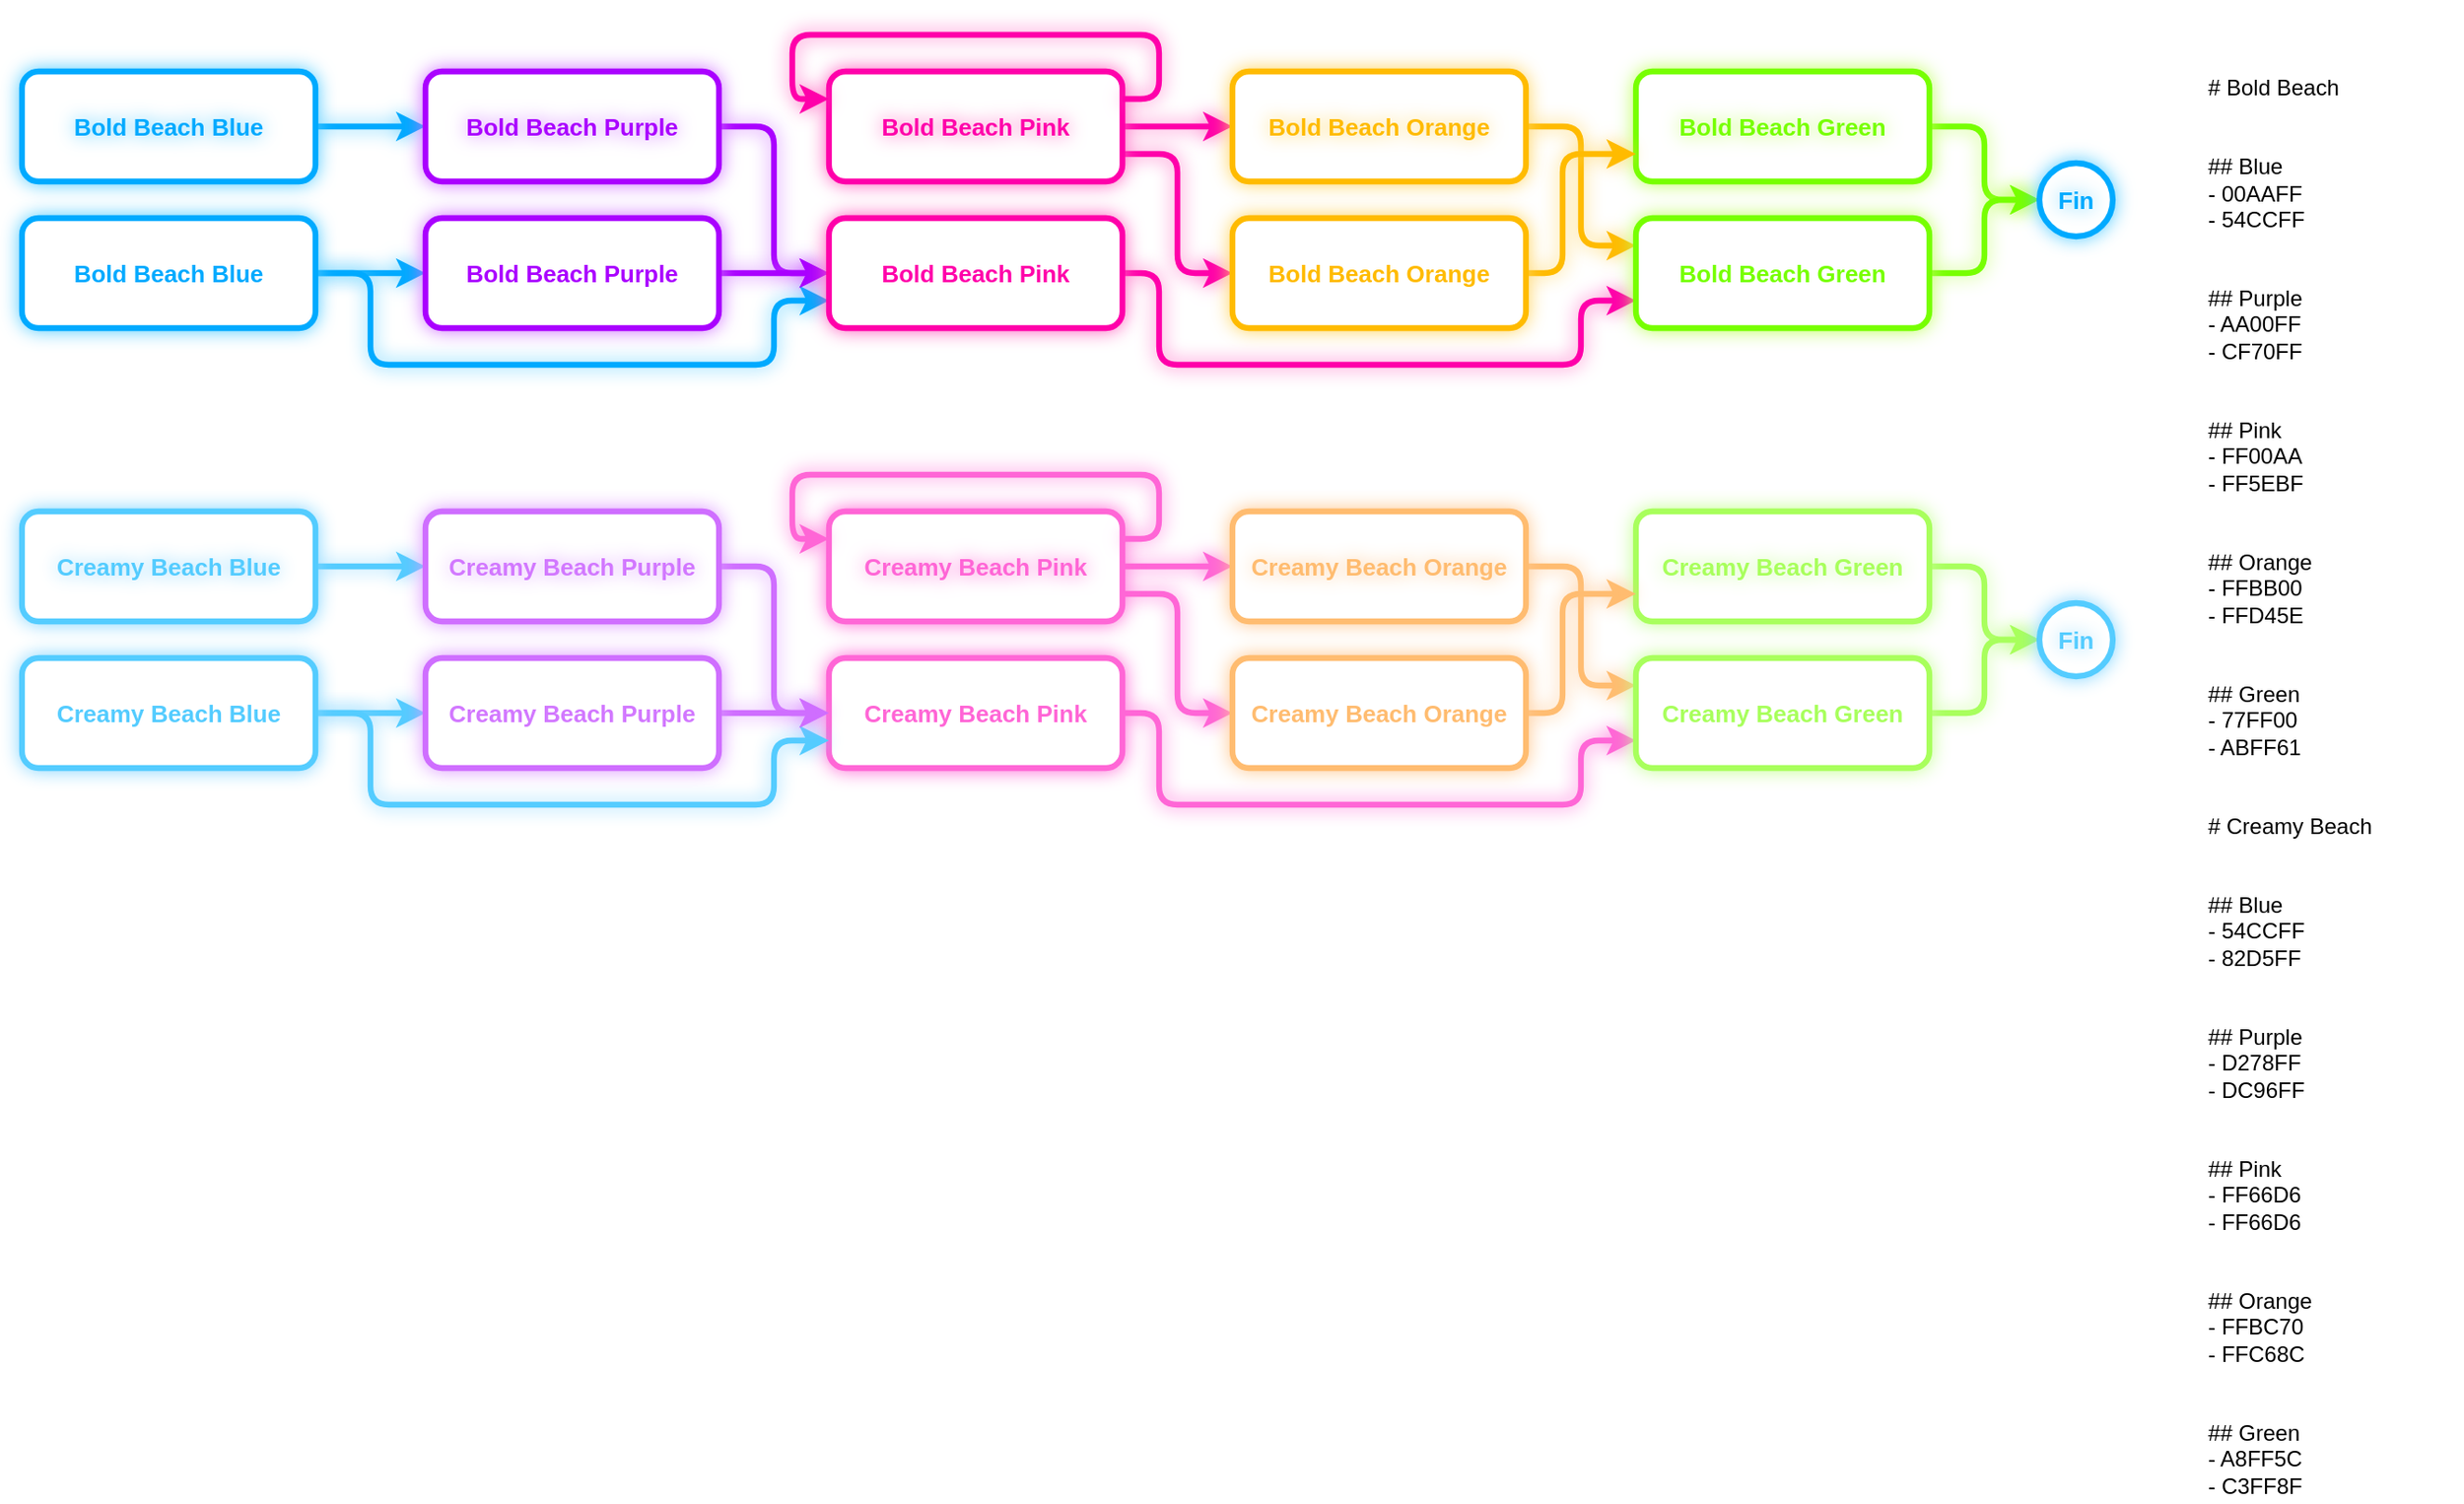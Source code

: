 <mxfile version="24.7.5">
  <diagram name="Page-1" id="Y7np-kBNd3hdSedffoEY">
    <mxGraphModel dx="1386" dy="843" grid="1" gridSize="10" guides="1" tooltips="1" connect="1" arrows="1" fold="1" page="1" pageScale="1" pageWidth="1700" pageHeight="1100" math="0" shadow="0">
      <root>
        <mxCell id="0" />
        <mxCell id="1" parent="0" />
        <mxCell id="nPmEDoJxbIrk_6-N6VVW-60" style="edgeStyle=orthogonalEdgeStyle;rounded=1;orthogonalLoop=1;jettySize=auto;html=1;exitX=1;exitY=0.5;exitDx=0;exitDy=0;entryX=0;entryY=0.5;entryDx=0;entryDy=0;shadow=1;glass=0;comic=0;strokeColor=#FF66D6;strokeWidth=3.15;align=center;verticalAlign=middle;shadowOffsetX=0;shadowOffsetY=0;shadowBlur=5;shadowColor=#FF66D6;shadowOpacity=100;fontFamily=Helvetica;fontSize=13;fontColor=#FF66D6;fontStyle=1;labelBackgroundColor=none;fillColor=#FFFFFF;" parent="1" source="nPmEDoJxbIrk_6-N6VVW-3" target="nPmEDoJxbIrk_6-N6VVW-13" edge="1">
          <mxGeometry relative="1" as="geometry" />
        </mxCell>
        <mxCell id="nPmEDoJxbIrk_6-N6VVW-61" style="edgeStyle=orthogonalEdgeStyle;rounded=1;orthogonalLoop=1;jettySize=auto;html=1;exitX=1;exitY=0.75;exitDx=0;exitDy=0;entryX=0;entryY=0.5;entryDx=0;entryDy=0;shadow=1;glass=0;comic=0;strokeColor=#FF66D6;strokeWidth=3.15;align=center;verticalAlign=middle;shadowOffsetX=0;shadowOffsetY=0;shadowBlur=5;shadowColor=#FF66D6;shadowOpacity=100;fontFamily=Helvetica;fontSize=13;fontColor=#FF66D6;fontStyle=1;labelBackgroundColor=none;fillColor=#FFFFFF;" parent="1" source="nPmEDoJxbIrk_6-N6VVW-3" target="nPmEDoJxbIrk_6-N6VVW-28" edge="1">
          <mxGeometry relative="1" as="geometry" />
        </mxCell>
        <mxCell id="nPmEDoJxbIrk_6-N6VVW-3" value="&lt;span style=&quot;font-family: Helvetica; font-size: 13px; font-style: normal; font-variant-ligatures: normal; font-variant-caps: normal; letter-spacing: normal; orphans: 2; text-align: center; text-indent: 0px; text-transform: none; widows: 2; word-spacing: 0px; -webkit-text-stroke-width: 0px; white-space: normal; text-decoration-thickness: initial; text-decoration-style: initial; text-decoration-color: initial; float: none; display: inline !important;&quot;&gt;Creamy Beach&lt;span style=&quot;font-size: 13px;&quot;&gt;&amp;nbsp;Pink&lt;/span&gt;&lt;/span&gt;" style="rounded=1;whiteSpace=wrap;html=1;shadow=1;comic=0;strokeColor=#FF66D6;strokeWidth=3.15;align=center;verticalAlign=middle;shadowOffsetX=0;shadowOffsetY=0;shadowBlur=5;shadowColor=#FF66D6;shadowOpacity=100;fontFamily=Helvetica;fontSize=13;fontColor=#FF66D6;labelBackgroundColor=none;fillColor=#FFFFFF;glass=0;fontStyle=1;textShadow=1;" parent="1" vertex="1">
          <mxGeometry x="480" y="280" width="160" height="60" as="geometry" />
        </mxCell>
        <mxCell id="nPmEDoJxbIrk_6-N6VVW-36" style="edgeStyle=orthogonalEdgeStyle;rounded=1;orthogonalLoop=1;jettySize=auto;html=1;exitX=1;exitY=0.5;exitDx=0;exitDy=0;entryX=0;entryY=0.5;entryDx=0;entryDy=0;strokeWidth=3.15;shadow=1;glass=0;comic=0;strokeColor=#00aaff;align=center;verticalAlign=middle;shadowOffsetX=0;shadowOffsetY=0;shadowBlur=5;shadowColor=#54CCFF;shadowOpacity=100;fontFamily=Helvetica;fontSize=13;fontColor=#00AAFF;fontStyle=1;labelBackgroundColor=none;fillColor=#FFFFFF;" parent="1" source="nPmEDoJxbIrk_6-N6VVW-5" target="nPmEDoJxbIrk_6-N6VVW-6" edge="1">
          <mxGeometry relative="1" as="geometry" />
        </mxCell>
        <mxCell id="nPmEDoJxbIrk_6-N6VVW-5" value="Bold Beach Blue" style="rounded=1;whiteSpace=wrap;html=1;shadow=1;comic=0;strokeColor=#00aaff;strokeWidth=3.15;align=center;verticalAlign=middle;shadowOffsetX=0;shadowOffsetY=0;shadowBlur=5;shadowColor=#54CCFF;shadowOpacity=100;fontFamily=Helvetica;fontSize=13;fontColor=#00AAFF;labelBackgroundColor=none;fillColor=#FFFFFF;glass=0;textShadow=1;fontStyle=1" parent="1" vertex="1">
          <mxGeometry x="40" y="40" width="160" height="60" as="geometry" />
        </mxCell>
        <mxCell id="nPmEDoJxbIrk_6-N6VVW-37" style="edgeStyle=orthogonalEdgeStyle;rounded=1;orthogonalLoop=1;jettySize=auto;html=1;exitX=1;exitY=0.5;exitDx=0;exitDy=0;entryX=0;entryY=0.5;entryDx=0;entryDy=0;shadow=1;glass=0;comic=0;strokeColor=#aa00ff;strokeWidth=3.15;align=center;verticalAlign=middle;shadowOffsetX=0;shadowOffsetY=0;shadowBlur=5;shadowColor=#CF70FF;shadowOpacity=100;fontFamily=Helvetica;fontSize=13;fontColor=#AA00FF;fontStyle=1;labelBackgroundColor=none;fillColor=#FFFFFF;" parent="1" source="nPmEDoJxbIrk_6-N6VVW-6" target="nPmEDoJxbIrk_6-N6VVW-32" edge="1">
          <mxGeometry relative="1" as="geometry" />
        </mxCell>
        <mxCell id="nPmEDoJxbIrk_6-N6VVW-6" value="&lt;span style=&quot;font-family: Helvetica; font-size: 13px; font-style: normal; font-variant-ligatures: normal; font-variant-caps: normal; letter-spacing: normal; orphans: 2; text-align: center; text-indent: 0px; text-transform: none; widows: 2; word-spacing: 0px; -webkit-text-stroke-width: 0px; white-space: normal; text-decoration-thickness: initial; text-decoration-style: initial; text-decoration-color: initial; float: none; display: inline !important;&quot;&gt;Bold Beach&lt;span style=&quot;font-size: 13px;&quot;&gt;&amp;nbsp;Purple&lt;/span&gt;&lt;/span&gt;" style="rounded=1;whiteSpace=wrap;html=1;shadow=1;comic=0;strokeColor=#aa00ff;strokeWidth=3.15;align=center;verticalAlign=middle;shadowOffsetX=0;shadowOffsetY=0;shadowBlur=5;shadowColor=#CF70FF;shadowOpacity=100;fontFamily=Helvetica;fontSize=13;fontColor=#AA00FF;labelBackgroundColor=none;fillColor=#FFFFFF;glass=0;textShadow=1;fontStyle=1" parent="1" vertex="1">
          <mxGeometry x="260" y="40" width="160" height="60" as="geometry" />
        </mxCell>
        <mxCell id="nPmEDoJxbIrk_6-N6VVW-41" style="edgeStyle=orthogonalEdgeStyle;rounded=1;orthogonalLoop=1;jettySize=auto;html=1;exitX=1;exitY=0.75;exitDx=0;exitDy=0;entryX=0;entryY=0.5;entryDx=0;entryDy=0;shadow=1;glass=0;comic=0;strokeColor=#ff00aa;strokeWidth=3.15;align=center;verticalAlign=middle;shadowOffsetX=0;shadowOffsetY=0;shadowBlur=5;shadowColor=#FF5EBF;shadowOpacity=100;fontFamily=Helvetica;fontSize=13;fontColor=#FF00AA;fontStyle=1;labelBorderColor=none;labelBackgroundColor=none;fillColor=#FFFFFF;" parent="1" source="nPmEDoJxbIrk_6-N6VVW-8" target="nPmEDoJxbIrk_6-N6VVW-34" edge="1">
          <mxGeometry relative="1" as="geometry" />
        </mxCell>
        <mxCell id="nPmEDoJxbIrk_6-N6VVW-44" style="edgeStyle=orthogonalEdgeStyle;rounded=1;orthogonalLoop=1;jettySize=auto;html=1;exitX=1;exitY=0.5;exitDx=0;exitDy=0;entryX=0;entryY=0.5;entryDx=0;entryDy=0;shadow=1;glass=0;comic=0;strokeColor=#ff00aa;strokeWidth=3.15;align=center;verticalAlign=middle;shadowOffsetX=0;shadowOffsetY=0;shadowBlur=5;shadowColor=#FF5EBF;shadowOpacity=100;fontFamily=Helvetica;fontSize=13;fontColor=#FF00AA;fontStyle=1;labelBorderColor=none;labelBackgroundColor=none;fillColor=#FFFFFF;" parent="1" source="nPmEDoJxbIrk_6-N6VVW-8" target="nPmEDoJxbIrk_6-N6VVW-10" edge="1">
          <mxGeometry relative="1" as="geometry" />
        </mxCell>
        <mxCell id="nPmEDoJxbIrk_6-N6VVW-8" value="&lt;span style=&quot;font-family: Helvetica; font-size: 13px; font-style: normal; font-variant-ligatures: normal; font-variant-caps: normal; letter-spacing: normal; orphans: 2; text-align: center; text-indent: 0px; text-transform: none; widows: 2; word-spacing: 0px; -webkit-text-stroke-width: 0px; white-space: normal; text-decoration-thickness: initial; text-decoration-style: initial; text-decoration-color: initial; float: none; display: inline !important;&quot;&gt;Bold Beach&lt;span style=&quot;font-size: 13px;&quot;&gt;&amp;nbsp;Pink&lt;/span&gt;&lt;/span&gt;" style="rounded=1;whiteSpace=wrap;html=1;shadow=1;comic=0;strokeColor=#ff00aa;strokeWidth=3.15;align=center;verticalAlign=middle;shadowOffsetX=0;shadowOffsetY=0;shadowBlur=5;shadowColor=#FF5EBF;shadowOpacity=100;fontFamily=Helvetica;fontSize=13;fontColor=#FF00AA;labelBackgroundColor=none;fillColor=#FFFFFF;glass=0;textShadow=1;labelBorderColor=none;fontStyle=1" parent="1" vertex="1">
          <mxGeometry x="480" y="40" width="160" height="60" as="geometry" />
        </mxCell>
        <mxCell id="nPmEDoJxbIrk_6-N6VVW-50" style="edgeStyle=orthogonalEdgeStyle;rounded=1;orthogonalLoop=1;jettySize=auto;html=1;exitX=1;exitY=0.5;exitDx=0;exitDy=0;entryX=0;entryY=0.5;entryDx=0;entryDy=0;shadow=1;glass=0;comic=0;strokeColor=#77FF00;strokeWidth=3.15;align=center;verticalAlign=middle;shadowOffsetX=0;shadowOffsetY=0;shadowBlur=5;shadowColor=#BFFF5E;shadowOpacity=100;fontFamily=Helvetica;fontSize=13;fontColor=#77FF00;fontStyle=1;labelBackgroundColor=none;fillColor=#FFFFFF;" parent="1" source="nPmEDoJxbIrk_6-N6VVW-9" target="nPmEDoJxbIrk_6-N6VVW-49" edge="1">
          <mxGeometry relative="1" as="geometry" />
        </mxCell>
        <mxCell id="nPmEDoJxbIrk_6-N6VVW-9" value="&lt;span style=&quot;font-family: Helvetica; font-size: 13px; font-style: normal; font-variant-ligatures: normal; font-variant-caps: normal; letter-spacing: normal; orphans: 2; text-align: center; text-indent: 0px; text-transform: none; widows: 2; word-spacing: 0px; -webkit-text-stroke-width: 0px; white-space: normal; text-decoration-thickness: initial; text-decoration-style: initial; text-decoration-color: initial; float: none; display: inline !important;&quot;&gt;Bold Beach&lt;span style=&quot;font-size: 13px;&quot;&gt;&amp;nbsp;Green&lt;/span&gt;&lt;/span&gt;" style="rounded=1;whiteSpace=wrap;html=1;shadow=1;comic=0;strokeColor=#77FF00;strokeWidth=3.15;align=center;verticalAlign=middle;shadowOffsetX=0;shadowOffsetY=0;shadowBlur=5;shadowColor=#BFFF5E;shadowOpacity=100;fontFamily=Helvetica;fontSize=13;fontColor=#77FF00;labelBackgroundColor=none;fillColor=#FFFFFF;glass=0;textShadow=1;fontStyle=1" parent="1" vertex="1">
          <mxGeometry x="920" y="40" width="160" height="60" as="geometry" />
        </mxCell>
        <mxCell id="nPmEDoJxbIrk_6-N6VVW-46" style="edgeStyle=orthogonalEdgeStyle;rounded=1;orthogonalLoop=1;jettySize=auto;html=1;exitX=1;exitY=0.5;exitDx=0;exitDy=0;entryX=0;entryY=0.25;entryDx=0;entryDy=0;shadow=1;glass=0;comic=0;strokeColor=#FFBB00;strokeWidth=3.15;align=center;verticalAlign=middle;shadowOffsetX=0;shadowOffsetY=0;shadowBlur=5;shadowColor=#FFD45E;shadowOpacity=100;fontFamily=Helvetica;fontSize=13;fontColor=#FFBB00;fontStyle=1;labelBackgroundColor=none;fillColor=#FFFFFF;" parent="1" source="nPmEDoJxbIrk_6-N6VVW-10" target="nPmEDoJxbIrk_6-N6VVW-33" edge="1">
          <mxGeometry relative="1" as="geometry">
            <Array as="points">
              <mxPoint x="890" y="70" />
              <mxPoint x="890" y="135" />
            </Array>
          </mxGeometry>
        </mxCell>
        <mxCell id="nPmEDoJxbIrk_6-N6VVW-10" value="&lt;span style=&quot;font-family: Helvetica; font-size: 13px; font-style: normal; font-variant-ligatures: normal; font-variant-caps: normal; letter-spacing: normal; orphans: 2; text-align: center; text-indent: 0px; text-transform: none; widows: 2; word-spacing: 0px; -webkit-text-stroke-width: 0px; white-space: normal; text-decoration-thickness: initial; text-decoration-style: initial; text-decoration-color: initial; float: none; display: inline !important;&quot;&gt;Bold Beach&lt;span style=&quot;font-size: 13px;&quot;&gt;&amp;nbsp;Orange&lt;/span&gt;&lt;/span&gt;" style="rounded=1;whiteSpace=wrap;html=1;shadow=1;comic=0;strokeColor=#FFBB00;strokeWidth=3.15;align=center;verticalAlign=middle;shadowOffsetX=0;shadowOffsetY=0;shadowBlur=5;shadowColor=#FFD45E;shadowOpacity=100;fontFamily=Helvetica;fontSize=13;fontColor=#FFBB00;labelBackgroundColor=none;fillColor=#FFFFFF;glass=0;textShadow=1;fontStyle=1" parent="1" vertex="1">
          <mxGeometry x="700" y="40" width="160" height="60" as="geometry" />
        </mxCell>
        <mxCell id="nPmEDoJxbIrk_6-N6VVW-54" style="edgeStyle=orthogonalEdgeStyle;rounded=1;orthogonalLoop=1;jettySize=auto;html=1;exitX=1;exitY=0.5;exitDx=0;exitDy=0;entryX=0;entryY=0.5;entryDx=0;entryDy=0;shadow=1;glass=0;comic=0;strokeColor=#54CCFF;strokeWidth=3.15;align=center;verticalAlign=middle;shadowOffsetX=0;shadowOffsetY=0;shadowBlur=5;shadowColor=#82D5FF;shadowOpacity=100;fontFamily=Helvetica;fontSize=13;fontColor=#54CCFF;fontStyle=1;labelBackgroundColor=none;fillColor=#FFFFFF;" parent="1" source="nPmEDoJxbIrk_6-N6VVW-11" target="nPmEDoJxbIrk_6-N6VVW-12" edge="1">
          <mxGeometry relative="1" as="geometry" />
        </mxCell>
        <mxCell id="nPmEDoJxbIrk_6-N6VVW-11" value="Creamy Beach Blue" style="rounded=1;whiteSpace=wrap;html=1;shadow=1;comic=0;strokeColor=#54CCFF;strokeWidth=3.15;align=center;verticalAlign=middle;shadowOffsetX=0;shadowOffsetY=0;shadowBlur=5;shadowColor=#82D5FF;shadowOpacity=100;fontFamily=Helvetica;fontSize=13;fontColor=#54CCFF;labelBackgroundColor=none;fillColor=#FFFFFF;glass=0;fontStyle=1;textShadow=1;" parent="1" vertex="1">
          <mxGeometry x="40" y="280" width="160" height="60" as="geometry" />
        </mxCell>
        <mxCell id="nPmEDoJxbIrk_6-N6VVW-57" style="edgeStyle=orthogonalEdgeStyle;rounded=1;orthogonalLoop=1;jettySize=auto;html=1;exitX=1;exitY=0.5;exitDx=0;exitDy=0;entryX=0;entryY=0.5;entryDx=0;entryDy=0;shadow=1;glass=0;comic=0;strokeColor=#CF6EFF;strokeWidth=3.15;align=center;verticalAlign=middle;shadowOffsetX=0;shadowOffsetY=0;shadowBlur=5;shadowColor=#DC96FF;shadowOpacity=100;fontFamily=Helvetica;fontSize=13;fontColor=#D278FF;fontStyle=1;labelBackgroundColor=none;fillColor=#FFFFFF;" parent="1" source="nPmEDoJxbIrk_6-N6VVW-12" target="nPmEDoJxbIrk_6-N6VVW-25" edge="1">
          <mxGeometry relative="1" as="geometry" />
        </mxCell>
        <mxCell id="nPmEDoJxbIrk_6-N6VVW-12" value="&lt;span style=&quot;font-family: Helvetica; font-size: 13px; font-style: normal; font-variant-ligatures: normal; font-variant-caps: normal; letter-spacing: normal; orphans: 2; text-align: center; text-indent: 0px; text-transform: none; widows: 2; word-spacing: 0px; -webkit-text-stroke-width: 0px; white-space: normal; text-decoration-thickness: initial; text-decoration-style: initial; text-decoration-color: initial; float: none; display: inline !important;&quot;&gt;Creamy Beach&lt;span style=&quot;font-size: 13px;&quot;&gt;&amp;nbsp;Purple&lt;/span&gt;&lt;/span&gt;" style="rounded=1;whiteSpace=wrap;html=1;shadow=1;comic=0;strokeColor=#CF6EFF;strokeWidth=3.15;align=center;verticalAlign=middle;shadowOffsetX=0;shadowOffsetY=0;shadowBlur=5;shadowColor=#DC96FF;shadowOpacity=100;fontFamily=Helvetica;fontSize=13;fontColor=#D278FF;labelBackgroundColor=none;fillColor=#FFFFFF;glass=0;fontStyle=1;textShadow=1;" parent="1" vertex="1">
          <mxGeometry x="260" y="280" width="160" height="60" as="geometry" />
        </mxCell>
        <mxCell id="nPmEDoJxbIrk_6-N6VVW-63" style="edgeStyle=orthogonalEdgeStyle;rounded=1;orthogonalLoop=1;jettySize=auto;html=1;exitX=1;exitY=0.5;exitDx=0;exitDy=0;entryX=0;entryY=0.25;entryDx=0;entryDy=0;shadow=1;glass=0;comic=0;strokeColor=#FFBC70;strokeWidth=3.15;align=center;verticalAlign=middle;shadowOffsetX=0;shadowOffsetY=0;shadowBlur=5;shadowColor=#FFC68C;shadowOpacity=100;fontFamily=Helvetica;fontSize=13;fontColor=#FFBC70;fontStyle=1;labelBackgroundColor=none;fillColor=#FFFFFF;" parent="1" source="nPmEDoJxbIrk_6-N6VVW-13" target="nPmEDoJxbIrk_6-N6VVW-29" edge="1">
          <mxGeometry relative="1" as="geometry" />
        </mxCell>
        <mxCell id="nPmEDoJxbIrk_6-N6VVW-13" value="&lt;span style=&quot;font-family: Helvetica; font-size: 13px; font-style: normal; font-variant-ligatures: normal; font-variant-caps: normal; letter-spacing: normal; orphans: 2; text-align: center; text-indent: 0px; text-transform: none; widows: 2; word-spacing: 0px; -webkit-text-stroke-width: 0px; white-space: normal; text-decoration-thickness: initial; text-decoration-style: initial; text-decoration-color: initial; float: none; display: inline !important;&quot;&gt;Creamy Beach&lt;span style=&quot;font-size: 13px;&quot;&gt;&amp;nbsp;Orange&lt;/span&gt;&lt;/span&gt;" style="rounded=1;whiteSpace=wrap;html=1;shadow=1;comic=0;strokeColor=#FFBC70;strokeWidth=3.15;align=center;verticalAlign=middle;shadowOffsetX=0;shadowOffsetY=0;shadowBlur=5;shadowColor=#FFC68C;shadowOpacity=100;fontFamily=Helvetica;fontSize=13;fontColor=#FFBC70;labelBackgroundColor=none;fillColor=#FFFFFF;glass=0;fontStyle=1;textShadow=1;" parent="1" vertex="1">
          <mxGeometry x="700" y="280" width="160" height="60" as="geometry" />
        </mxCell>
        <mxCell id="nPmEDoJxbIrk_6-N6VVW-66" style="edgeStyle=orthogonalEdgeStyle;rounded=1;orthogonalLoop=1;jettySize=auto;html=1;exitX=1;exitY=0.5;exitDx=0;exitDy=0;entryX=0;entryY=0.5;entryDx=0;entryDy=0;shadow=1;glass=0;comic=0;strokeColor=#A8FF5C;strokeWidth=3.15;align=center;verticalAlign=middle;shadowOffsetX=0;shadowOffsetY=0;shadowBlur=5;shadowColor=#C3FF8F;shadowOpacity=100;fontFamily=Helvetica;fontSize=13;fontColor=#A8FF5C;fontStyle=1;labelBackgroundColor=none;fillColor=#FFFFFF;" parent="1" source="nPmEDoJxbIrk_6-N6VVW-14" target="nPmEDoJxbIrk_6-N6VVW-65" edge="1">
          <mxGeometry relative="1" as="geometry" />
        </mxCell>
        <mxCell id="nPmEDoJxbIrk_6-N6VVW-14" value="&lt;span style=&quot;font-family: Helvetica; font-size: 13px; font-style: normal; font-variant-ligatures: normal; font-variant-caps: normal; letter-spacing: normal; orphans: 2; text-align: center; text-indent: 0px; text-transform: none; widows: 2; word-spacing: 0px; -webkit-text-stroke-width: 0px; white-space: normal; text-decoration-thickness: initial; text-decoration-style: initial; text-decoration-color: initial; float: none; display: inline !important;&quot;&gt;Creamy Beach&lt;span style=&quot;font-size: 13px;&quot;&gt;&amp;nbsp;Green&lt;/span&gt;&lt;/span&gt;" style="rounded=1;whiteSpace=wrap;html=1;shadow=1;comic=0;strokeColor=#A8FF5C;strokeWidth=3.15;align=center;verticalAlign=middle;shadowOffsetX=0;shadowOffsetY=0;shadowBlur=5;shadowColor=#C3FF8F;shadowOpacity=100;fontFamily=Helvetica;fontSize=13;fontColor=#A8FF5C;labelBackgroundColor=none;fillColor=#FFFFFF;glass=0;fontStyle=1;textShadow=1;" parent="1" vertex="1">
          <mxGeometry x="920" y="280" width="160" height="60" as="geometry" />
        </mxCell>
        <mxCell id="nPmEDoJxbIrk_6-N6VVW-62" style="edgeStyle=orthogonalEdgeStyle;rounded=1;orthogonalLoop=1;jettySize=auto;html=1;exitX=1;exitY=0.5;exitDx=0;exitDy=0;entryX=0;entryY=0.75;entryDx=0;entryDy=0;shadow=1;glass=0;comic=0;strokeColor=#FF66D6;strokeWidth=3.15;align=center;verticalAlign=middle;shadowOffsetX=0;shadowOffsetY=0;shadowBlur=5;shadowColor=#FF66D6;shadowOpacity=100;fontFamily=Helvetica;fontSize=13;fontColor=#FF66D6;fontStyle=1;labelBackgroundColor=none;fillColor=#FFFFFF;" parent="1" source="nPmEDoJxbIrk_6-N6VVW-25" target="nPmEDoJxbIrk_6-N6VVW-29" edge="1">
          <mxGeometry relative="1" as="geometry">
            <Array as="points">
              <mxPoint x="660" y="390" />
              <mxPoint x="660" y="440" />
              <mxPoint x="890" y="440" />
              <mxPoint x="890" y="405" />
            </Array>
          </mxGeometry>
        </mxCell>
        <mxCell id="nPmEDoJxbIrk_6-N6VVW-25" value="&lt;span style=&quot;font-family: Helvetica; font-size: 13px; font-style: normal; font-variant-ligatures: normal; font-variant-caps: normal; letter-spacing: normal; orphans: 2; text-align: center; text-indent: 0px; text-transform: none; widows: 2; word-spacing: 0px; -webkit-text-stroke-width: 0px; white-space: normal; text-decoration-thickness: initial; text-decoration-style: initial; text-decoration-color: initial; float: none; display: inline !important;&quot;&gt;Creamy Beach&lt;span style=&quot;font-size: 13px;&quot;&gt;&amp;nbsp;Pink&lt;/span&gt;&lt;/span&gt;" style="rounded=1;whiteSpace=wrap;html=1;shadow=1;comic=0;strokeColor=#FF66D6;strokeWidth=3.15;align=center;verticalAlign=middle;shadowOffsetX=0;shadowOffsetY=0;shadowBlur=5;shadowColor=#FF66D6;shadowOpacity=100;fontFamily=Helvetica;fontSize=13;fontColor=#FF66D6;labelBackgroundColor=none;fillColor=#FFFFFF;glass=0;fontStyle=1;textShadow=0;" parent="1" vertex="1">
          <mxGeometry x="480" y="360" width="160" height="60" as="geometry" />
        </mxCell>
        <mxCell id="nPmEDoJxbIrk_6-N6VVW-55" style="edgeStyle=orthogonalEdgeStyle;rounded=1;orthogonalLoop=1;jettySize=auto;html=1;exitX=1;exitY=0.5;exitDx=0;exitDy=0;entryX=0;entryY=0.5;entryDx=0;entryDy=0;shadow=1;glass=0;comic=0;strokeColor=#54CCFF;strokeWidth=3.15;align=center;verticalAlign=middle;shadowOffsetX=0;shadowOffsetY=0;shadowBlur=5;shadowColor=#82D5FF;shadowOpacity=100;fontFamily=Helvetica;fontSize=13;fontColor=#54CCFF;fontStyle=1;labelBackgroundColor=none;fillColor=#FFFFFF;" parent="1" source="nPmEDoJxbIrk_6-N6VVW-26" target="nPmEDoJxbIrk_6-N6VVW-27" edge="1">
          <mxGeometry relative="1" as="geometry" />
        </mxCell>
        <mxCell id="nPmEDoJxbIrk_6-N6VVW-56" style="edgeStyle=orthogonalEdgeStyle;rounded=1;orthogonalLoop=1;jettySize=auto;html=1;exitX=1;exitY=0.5;exitDx=0;exitDy=0;entryX=0;entryY=0.75;entryDx=0;entryDy=0;shadow=1;glass=0;comic=0;strokeColor=#54CCFF;strokeWidth=3.15;align=center;verticalAlign=middle;shadowOffsetX=0;shadowOffsetY=0;shadowBlur=5;shadowColor=#82D5FF;shadowOpacity=100;fontFamily=Helvetica;fontSize=13;fontColor=#54CCFF;fontStyle=1;labelBackgroundColor=none;fillColor=#FFFFFF;" parent="1" source="nPmEDoJxbIrk_6-N6VVW-26" target="nPmEDoJxbIrk_6-N6VVW-25" edge="1">
          <mxGeometry relative="1" as="geometry">
            <Array as="points">
              <mxPoint x="230" y="390" />
              <mxPoint x="230" y="440" />
              <mxPoint x="450" y="440" />
              <mxPoint x="450" y="405" />
            </Array>
          </mxGeometry>
        </mxCell>
        <mxCell id="nPmEDoJxbIrk_6-N6VVW-26" value="Creamy Beach Blue" style="rounded=1;whiteSpace=wrap;html=1;shadow=1;comic=0;strokeColor=#54CCFF;strokeWidth=3.15;align=center;verticalAlign=middle;shadowOffsetX=0;shadowOffsetY=0;shadowBlur=5;shadowColor=#82D5FF;shadowOpacity=100;fontFamily=Helvetica;fontSize=13;fontColor=#54CCFF;labelBackgroundColor=none;fillColor=#FFFFFF;glass=0;fontStyle=1;textShadow=0;" parent="1" vertex="1">
          <mxGeometry x="40" y="360" width="160" height="60" as="geometry" />
        </mxCell>
        <mxCell id="nPmEDoJxbIrk_6-N6VVW-58" style="edgeStyle=orthogonalEdgeStyle;rounded=1;orthogonalLoop=1;jettySize=auto;html=1;exitX=1;exitY=0.5;exitDx=0;exitDy=0;entryX=0;entryY=0.5;entryDx=0;entryDy=0;shadow=1;glass=0;comic=0;strokeColor=#CF6EFF;strokeWidth=3.15;align=center;verticalAlign=middle;shadowOffsetX=0;shadowOffsetY=0;shadowBlur=5;shadowColor=#DC96FF;shadowOpacity=100;fontFamily=Helvetica;fontSize=13;fontColor=#D278FF;fontStyle=1;labelBackgroundColor=none;fillColor=#FFFFFF;" parent="1" source="nPmEDoJxbIrk_6-N6VVW-27" target="nPmEDoJxbIrk_6-N6VVW-25" edge="1">
          <mxGeometry relative="1" as="geometry" />
        </mxCell>
        <mxCell id="nPmEDoJxbIrk_6-N6VVW-27" value="&lt;span style=&quot;font-family: Helvetica; font-size: 13px; font-style: normal; font-variant-ligatures: normal; font-variant-caps: normal; letter-spacing: normal; orphans: 2; text-align: center; text-indent: 0px; text-transform: none; widows: 2; word-spacing: 0px; -webkit-text-stroke-width: 0px; white-space: normal; text-decoration-thickness: initial; text-decoration-style: initial; text-decoration-color: initial; float: none; display: inline !important;&quot;&gt;Creamy Beach&lt;span style=&quot;font-size: 13px;&quot;&gt;&amp;nbsp;Purple&lt;/span&gt;&lt;/span&gt;" style="rounded=1;whiteSpace=wrap;html=1;shadow=1;comic=0;strokeColor=#CF6EFF;strokeWidth=3.15;align=center;verticalAlign=middle;shadowOffsetX=0;shadowOffsetY=0;shadowBlur=5;shadowColor=#DC96FF;shadowOpacity=100;fontFamily=Helvetica;fontSize=13;fontColor=#D278FF;labelBackgroundColor=none;fillColor=#FFFFFF;glass=0;fontStyle=1;textShadow=0;" parent="1" vertex="1">
          <mxGeometry x="260" y="360" width="160" height="60" as="geometry" />
        </mxCell>
        <mxCell id="nPmEDoJxbIrk_6-N6VVW-64" style="edgeStyle=orthogonalEdgeStyle;rounded=1;orthogonalLoop=1;jettySize=auto;html=1;exitX=1;exitY=0.5;exitDx=0;exitDy=0;entryX=0;entryY=0.75;entryDx=0;entryDy=0;shadow=1;glass=0;comic=0;strokeColor=#FFBC70;strokeWidth=3.15;align=center;verticalAlign=middle;shadowOffsetX=0;shadowOffsetY=0;shadowBlur=5;shadowColor=#FFC68C;shadowOpacity=100;fontFamily=Helvetica;fontSize=13;fontColor=#FFBC70;fontStyle=1;labelBackgroundColor=none;fillColor=#FFFFFF;" parent="1" source="nPmEDoJxbIrk_6-N6VVW-28" target="nPmEDoJxbIrk_6-N6VVW-14" edge="1">
          <mxGeometry relative="1" as="geometry">
            <Array as="points">
              <mxPoint x="880" y="390" />
              <mxPoint x="880" y="325" />
            </Array>
          </mxGeometry>
        </mxCell>
        <mxCell id="nPmEDoJxbIrk_6-N6VVW-28" value="&lt;span style=&quot;font-family: Helvetica; font-size: 13px; font-style: normal; font-variant-ligatures: normal; font-variant-caps: normal; letter-spacing: normal; orphans: 2; text-align: center; text-indent: 0px; text-transform: none; widows: 2; word-spacing: 0px; -webkit-text-stroke-width: 0px; white-space: normal; text-decoration-thickness: initial; text-decoration-style: initial; text-decoration-color: initial; float: none; display: inline !important;&quot;&gt;Creamy Beach&lt;span style=&quot;font-size: 13px;&quot;&gt;&amp;nbsp;Orange&lt;/span&gt;&lt;/span&gt;" style="rounded=1;whiteSpace=wrap;html=1;shadow=1;comic=0;strokeColor=#FFBC70;strokeWidth=3.15;align=center;verticalAlign=middle;shadowOffsetX=0;shadowOffsetY=0;shadowBlur=5;shadowColor=#FFC68C;shadowOpacity=100;fontFamily=Helvetica;fontSize=13;fontColor=#FFBC70;labelBackgroundColor=none;fillColor=#FFFFFF;glass=0;fontStyle=1;textShadow=0;" parent="1" vertex="1">
          <mxGeometry x="700" y="360" width="160" height="60" as="geometry" />
        </mxCell>
        <mxCell id="nPmEDoJxbIrk_6-N6VVW-67" style="edgeStyle=orthogonalEdgeStyle;rounded=1;orthogonalLoop=1;jettySize=auto;html=1;exitX=1;exitY=0.5;exitDx=0;exitDy=0;entryX=0;entryY=0.5;entryDx=0;entryDy=0;shadow=1;glass=0;comic=0;strokeColor=#A8FF5C;strokeWidth=3.15;align=center;verticalAlign=middle;shadowOffsetX=0;shadowOffsetY=0;shadowBlur=5;shadowColor=#C3FF8F;shadowOpacity=100;fontFamily=Helvetica;fontSize=13;fontColor=#A8FF5C;fontStyle=1;labelBackgroundColor=none;fillColor=#FFFFFF;" parent="1" source="nPmEDoJxbIrk_6-N6VVW-29" target="nPmEDoJxbIrk_6-N6VVW-65" edge="1">
          <mxGeometry relative="1" as="geometry" />
        </mxCell>
        <mxCell id="nPmEDoJxbIrk_6-N6VVW-29" value="&lt;span style=&quot;font-family: Helvetica; font-size: 13px; font-style: normal; font-variant-ligatures: normal; font-variant-caps: normal; letter-spacing: normal; orphans: 2; text-align: center; text-indent: 0px; text-transform: none; widows: 2; word-spacing: 0px; -webkit-text-stroke-width: 0px; white-space: normal; text-decoration-thickness: initial; text-decoration-style: initial; text-decoration-color: initial; float: none; display: inline !important;&quot;&gt;Creamy Beach&lt;span style=&quot;font-size: 13px;&quot;&gt;&amp;nbsp;Green&lt;/span&gt;&lt;/span&gt;" style="rounded=1;whiteSpace=wrap;html=1;shadow=1;comic=0;strokeColor=#A8FF5C;strokeWidth=3.15;align=center;verticalAlign=middle;shadowOffsetX=0;shadowOffsetY=0;shadowBlur=5;shadowColor=#C3FF8F;shadowOpacity=100;fontFamily=Helvetica;fontSize=13;fontColor=#A8FF5C;labelBackgroundColor=none;fillColor=#FFFFFF;glass=0;fontStyle=1;textShadow=0;" parent="1" vertex="1">
          <mxGeometry x="920" y="360" width="160" height="60" as="geometry" />
        </mxCell>
        <mxCell id="nPmEDoJxbIrk_6-N6VVW-45" style="edgeStyle=orthogonalEdgeStyle;rounded=1;orthogonalLoop=1;jettySize=auto;html=1;exitX=1;exitY=0.5;exitDx=0;exitDy=0;entryX=0;entryY=0.5;entryDx=0;entryDy=0;shadow=1;glass=0;comic=0;strokeColor=#00aaff;strokeWidth=3.15;align=center;verticalAlign=middle;shadowOffsetX=0;shadowOffsetY=0;shadowBlur=5;shadowColor=#54CCFF;shadowOpacity=100;fontFamily=Helvetica;fontSize=13;fontColor=#00AAFF;fontStyle=1;labelBackgroundColor=none;fillColor=#FFFFFF;" parent="1" source="nPmEDoJxbIrk_6-N6VVW-30" target="nPmEDoJxbIrk_6-N6VVW-31" edge="1">
          <mxGeometry relative="1" as="geometry" />
        </mxCell>
        <mxCell id="nPmEDoJxbIrk_6-N6VVW-53" style="edgeStyle=orthogonalEdgeStyle;rounded=1;orthogonalLoop=1;jettySize=auto;html=1;exitX=1;exitY=0.5;exitDx=0;exitDy=0;entryX=0;entryY=0.75;entryDx=0;entryDy=0;shadow=1;glass=0;comic=0;strokeColor=#00aaff;strokeWidth=3.15;align=center;verticalAlign=middle;shadowOffsetX=0;shadowOffsetY=0;shadowBlur=5;shadowColor=#54CCFF;shadowOpacity=100;fontFamily=Helvetica;fontSize=13;fontColor=#00AAFF;fontStyle=1;labelBackgroundColor=none;fillColor=#FFFFFF;" parent="1" source="nPmEDoJxbIrk_6-N6VVW-30" target="nPmEDoJxbIrk_6-N6VVW-32" edge="1">
          <mxGeometry relative="1" as="geometry">
            <Array as="points">
              <mxPoint x="230" y="150" />
              <mxPoint x="230" y="200" />
              <mxPoint x="450" y="200" />
              <mxPoint x="450" y="165" />
            </Array>
          </mxGeometry>
        </mxCell>
        <mxCell id="nPmEDoJxbIrk_6-N6VVW-30" value="Bold Beach Blue" style="rounded=1;whiteSpace=wrap;html=1;shadow=1;comic=0;strokeColor=#00aaff;strokeWidth=3.15;align=center;verticalAlign=middle;shadowOffsetX=0;shadowOffsetY=0;shadowBlur=5;shadowColor=#54CCFF;shadowOpacity=100;fontFamily=Helvetica;fontSize=13;fontColor=#00AAFF;labelBackgroundColor=none;fillColor=#FFFFFF;glass=0;textShadow=0;fontStyle=1" parent="1" vertex="1">
          <mxGeometry x="40" y="120" width="160" height="60" as="geometry" />
        </mxCell>
        <mxCell id="nPmEDoJxbIrk_6-N6VVW-39" style="edgeStyle=orthogonalEdgeStyle;rounded=1;orthogonalLoop=1;jettySize=auto;html=1;exitX=1;exitY=0.5;exitDx=0;exitDy=0;entryX=0;entryY=0.5;entryDx=0;entryDy=0;shadow=1;glass=0;comic=0;strokeColor=#aa00ff;strokeWidth=3.15;align=center;verticalAlign=middle;shadowOffsetX=0;shadowOffsetY=0;shadowBlur=5;shadowColor=#CF70FF;shadowOpacity=100;fontFamily=Helvetica;fontSize=13;fontColor=#AA00FF;fontStyle=1;labelBackgroundColor=none;fillColor=#FFFFFF;" parent="1" source="nPmEDoJxbIrk_6-N6VVW-31" target="nPmEDoJxbIrk_6-N6VVW-32" edge="1">
          <mxGeometry relative="1" as="geometry" />
        </mxCell>
        <mxCell id="nPmEDoJxbIrk_6-N6VVW-31" value="&lt;span style=&quot;font-family: Helvetica; font-size: 13px; font-style: normal; font-variant-ligatures: normal; font-variant-caps: normal; letter-spacing: normal; orphans: 2; text-align: center; text-indent: 0px; text-transform: none; widows: 2; word-spacing: 0px; -webkit-text-stroke-width: 0px; white-space: normal; text-decoration-thickness: initial; text-decoration-style: initial; text-decoration-color: initial; float: none; display: inline !important;&quot;&gt;Bold Beach&lt;span style=&quot;font-size: 13px;&quot;&gt;&amp;nbsp;Purple&lt;/span&gt;&lt;/span&gt;" style="rounded=1;whiteSpace=wrap;html=1;shadow=1;comic=0;strokeColor=#aa00ff;strokeWidth=3.15;align=center;verticalAlign=middle;shadowOffsetX=0;shadowOffsetY=0;shadowBlur=5;shadowColor=#CF70FF;shadowOpacity=100;fontFamily=Helvetica;fontSize=13;fontColor=#AA00FF;labelBackgroundColor=none;fillColor=#FFFFFF;glass=0;textShadow=0;fontStyle=1" parent="1" vertex="1">
          <mxGeometry x="260" y="120" width="160" height="60" as="geometry" />
        </mxCell>
        <mxCell id="nPmEDoJxbIrk_6-N6VVW-47" style="edgeStyle=orthogonalEdgeStyle;rounded=1;orthogonalLoop=1;jettySize=auto;html=1;exitX=1;exitY=0.5;exitDx=0;exitDy=0;entryX=0;entryY=0.75;entryDx=0;entryDy=0;shadow=1;glass=0;comic=0;strokeColor=#ff00aa;strokeWidth=3.15;align=center;verticalAlign=middle;shadowOffsetX=0;shadowOffsetY=0;shadowBlur=5;shadowColor=#FF5EBF;shadowOpacity=100;fontFamily=Helvetica;fontSize=13;fontColor=#FF00AA;fontStyle=1;labelBorderColor=none;labelBackgroundColor=none;fillColor=#FFFFFF;" parent="1" source="nPmEDoJxbIrk_6-N6VVW-32" target="nPmEDoJxbIrk_6-N6VVW-33" edge="1">
          <mxGeometry relative="1" as="geometry">
            <Array as="points">
              <mxPoint x="660" y="150" />
              <mxPoint x="660" y="200" />
              <mxPoint x="890" y="200" />
              <mxPoint x="890" y="165" />
            </Array>
          </mxGeometry>
        </mxCell>
        <mxCell id="nPmEDoJxbIrk_6-N6VVW-32" value="&lt;span style=&quot;font-family: Helvetica; font-size: 13px; font-style: normal; font-variant-ligatures: normal; font-variant-caps: normal; letter-spacing: normal; orphans: 2; text-align: center; text-indent: 0px; text-transform: none; widows: 2; word-spacing: 0px; -webkit-text-stroke-width: 0px; white-space: normal; text-decoration-thickness: initial; text-decoration-style: initial; text-decoration-color: initial; float: none; display: inline !important;&quot;&gt;Bold Beach&lt;span style=&quot;font-size: 13px;&quot;&gt;&amp;nbsp;Pink&lt;/span&gt;&lt;/span&gt;" style="rounded=1;whiteSpace=wrap;html=1;shadow=1;comic=0;strokeColor=#ff00aa;strokeWidth=3.15;align=center;verticalAlign=middle;shadowOffsetX=0;shadowOffsetY=0;shadowBlur=5;shadowColor=#FF5EBF;shadowOpacity=100;fontFamily=Helvetica;fontSize=13;fontColor=#FF00AA;labelBackgroundColor=none;fillColor=#FFFFFF;glass=0;textShadow=0;labelBorderColor=none;fontStyle=1" parent="1" vertex="1">
          <mxGeometry x="480" y="120" width="160" height="60" as="geometry" />
        </mxCell>
        <mxCell id="nPmEDoJxbIrk_6-N6VVW-52" style="edgeStyle=orthogonalEdgeStyle;rounded=1;orthogonalLoop=1;jettySize=auto;html=1;exitX=1;exitY=0.5;exitDx=0;exitDy=0;entryX=0;entryY=0.5;entryDx=0;entryDy=0;shadow=1;glass=0;comic=0;strokeColor=#77FF00;strokeWidth=3.15;align=center;verticalAlign=middle;shadowOffsetX=0;shadowOffsetY=0;shadowBlur=5;shadowColor=#BFFF5E;shadowOpacity=100;fontFamily=Helvetica;fontSize=13;fontColor=#77FF00;fontStyle=1;labelBackgroundColor=none;fillColor=#FFFFFF;" parent="1" source="nPmEDoJxbIrk_6-N6VVW-33" target="nPmEDoJxbIrk_6-N6VVW-49" edge="1">
          <mxGeometry relative="1" as="geometry" />
        </mxCell>
        <mxCell id="nPmEDoJxbIrk_6-N6VVW-33" value="&lt;span style=&quot;font-family: Helvetica; font-size: 13px; font-style: normal; font-variant-ligatures: normal; font-variant-caps: normal; letter-spacing: normal; orphans: 2; text-align: center; text-indent: 0px; text-transform: none; widows: 2; word-spacing: 0px; -webkit-text-stroke-width: 0px; white-space: normal; text-decoration-thickness: initial; text-decoration-style: initial; text-decoration-color: initial; float: none; display: inline !important;&quot;&gt;Bold Beach&lt;span style=&quot;font-size: 13px;&quot;&gt;&amp;nbsp;Green&lt;/span&gt;&lt;/span&gt;" style="rounded=1;whiteSpace=wrap;html=1;shadow=1;comic=0;strokeColor=#77FF00;strokeWidth=3.15;align=center;verticalAlign=middle;shadowOffsetX=0;shadowOffsetY=0;shadowBlur=5;shadowColor=#BFFF5E;shadowOpacity=100;fontFamily=Helvetica;fontSize=13;fontColor=#77FF00;labelBackgroundColor=none;fillColor=#FFFFFF;glass=0;textShadow=0;fontStyle=1" parent="1" vertex="1">
          <mxGeometry x="920" y="120" width="160" height="60" as="geometry" />
        </mxCell>
        <mxCell id="nPmEDoJxbIrk_6-N6VVW-48" style="edgeStyle=orthogonalEdgeStyle;rounded=1;orthogonalLoop=1;jettySize=auto;html=1;exitX=1;exitY=0.5;exitDx=0;exitDy=0;entryX=0;entryY=0.75;entryDx=0;entryDy=0;shadow=1;glass=0;comic=0;strokeColor=#FFBB00;strokeWidth=3.15;align=center;verticalAlign=middle;shadowOffsetX=0;shadowOffsetY=0;shadowBlur=5;shadowColor=#FFD45E;shadowOpacity=100;fontFamily=Helvetica;fontSize=13;fontColor=#FFBB00;fontStyle=1;labelBackgroundColor=none;fillColor=#FFFFFF;" parent="1" source="nPmEDoJxbIrk_6-N6VVW-34" target="nPmEDoJxbIrk_6-N6VVW-9" edge="1">
          <mxGeometry relative="1" as="geometry">
            <Array as="points">
              <mxPoint x="880" y="150" />
              <mxPoint x="880" y="85" />
            </Array>
          </mxGeometry>
        </mxCell>
        <mxCell id="nPmEDoJxbIrk_6-N6VVW-34" value="&lt;span style=&quot;font-family: Helvetica; font-size: 13px; font-style: normal; font-variant-ligatures: normal; font-variant-caps: normal; letter-spacing: normal; orphans: 2; text-align: center; text-indent: 0px; text-transform: none; widows: 2; word-spacing: 0px; -webkit-text-stroke-width: 0px; white-space: normal; text-decoration-thickness: initial; text-decoration-style: initial; text-decoration-color: initial; float: none; display: inline !important;&quot;&gt;Bold Beach&lt;span style=&quot;font-size: 13px;&quot;&gt;&amp;nbsp;Orange&lt;/span&gt;&lt;/span&gt;" style="rounded=1;whiteSpace=wrap;html=1;shadow=1;comic=0;strokeColor=#FFBB00;strokeWidth=3.15;align=center;verticalAlign=middle;shadowOffsetX=0;shadowOffsetY=0;shadowBlur=5;shadowColor=#FFD45E;shadowOpacity=100;fontFamily=Helvetica;fontSize=13;fontColor=#FFBB00;labelBackgroundColor=none;fillColor=#FFFFFF;glass=0;textShadow=0;fontStyle=1" parent="1" vertex="1">
          <mxGeometry x="700" y="120" width="160" height="60" as="geometry" />
        </mxCell>
        <mxCell id="nPmEDoJxbIrk_6-N6VVW-40" style="edgeStyle=orthogonalEdgeStyle;rounded=1;orthogonalLoop=1;jettySize=auto;html=1;exitX=1;exitY=0.25;exitDx=0;exitDy=0;entryX=0;entryY=0.25;entryDx=0;entryDy=0;shadow=1;glass=0;comic=0;strokeColor=#ff00aa;strokeWidth=3.15;align=center;verticalAlign=middle;shadowOffsetX=0;shadowOffsetY=0;shadowBlur=5;shadowColor=#FF5EBF;shadowOpacity=100;fontFamily=Helvetica;fontSize=13;fontColor=#FF00AA;fontStyle=1;labelBorderColor=none;labelBackgroundColor=none;fillColor=#FFFFFF;" parent="1" source="nPmEDoJxbIrk_6-N6VVW-8" target="nPmEDoJxbIrk_6-N6VVW-8" edge="1">
          <mxGeometry relative="1" as="geometry">
            <Array as="points">
              <mxPoint x="660" y="55" />
              <mxPoint x="660" y="20" />
              <mxPoint x="460" y="20" />
              <mxPoint x="460" y="55" />
            </Array>
          </mxGeometry>
        </mxCell>
        <mxCell id="nPmEDoJxbIrk_6-N6VVW-49" value="Fin" style="ellipse;whiteSpace=wrap;html=1;aspect=fixed;rounded=1;shadow=1;glass=0;comic=0;strokeColor=#00aaff;strokeWidth=3.15;align=center;verticalAlign=middle;shadowOffsetX=0;shadowOffsetY=0;shadowBlur=5;shadowColor=#54CCFF;shadowOpacity=100;fontFamily=Helvetica;fontSize=13;fontColor=#00AAFF;fontStyle=1;labelBackgroundColor=none;fillColor=#FFFFFF;textShadow=1;" parent="1" vertex="1">
          <mxGeometry x="1140" y="90" width="40" height="40" as="geometry" />
        </mxCell>
        <mxCell id="nPmEDoJxbIrk_6-N6VVW-59" style="edgeStyle=orthogonalEdgeStyle;rounded=1;orthogonalLoop=1;jettySize=auto;html=1;exitX=1;exitY=0.25;exitDx=0;exitDy=0;entryX=0;entryY=0.25;entryDx=0;entryDy=0;shadow=1;glass=0;comic=0;strokeColor=#FF66D6;strokeWidth=3.15;align=center;verticalAlign=middle;shadowOffsetX=0;shadowOffsetY=0;shadowBlur=5;shadowColor=#FF66D6;shadowOpacity=100;fontFamily=Helvetica;fontSize=13;fontColor=#FF66D6;fontStyle=1;labelBackgroundColor=none;fillColor=#FFFFFF;" parent="1" source="nPmEDoJxbIrk_6-N6VVW-3" target="nPmEDoJxbIrk_6-N6VVW-3" edge="1">
          <mxGeometry relative="1" as="geometry">
            <Array as="points">
              <mxPoint x="660" y="295" />
              <mxPoint x="660" y="260" />
              <mxPoint x="460" y="260" />
              <mxPoint x="460" y="295" />
            </Array>
          </mxGeometry>
        </mxCell>
        <mxCell id="nPmEDoJxbIrk_6-N6VVW-65" value="Fin" style="ellipse;whiteSpace=wrap;html=1;aspect=fixed;rounded=1;shadow=1;glass=0;comic=0;strokeColor=#54CCFF;strokeWidth=3.15;align=center;verticalAlign=middle;shadowOffsetX=0;shadowOffsetY=0;shadowBlur=5;shadowColor=#82D5FF;shadowOpacity=100;fontFamily=Helvetica;fontSize=13;fontColor=#54CCFF;fontStyle=1;labelBackgroundColor=none;fillColor=#FFFFFF;textShadow=1;" parent="1" vertex="1">
          <mxGeometry x="1140" y="330" width="40" height="40" as="geometry" />
        </mxCell>
        <mxCell id="gjKoiP2AgAfnpJkCR5IH-1" value="# Bold Beach&#xa;&#xa;&#xa;## Blue&#xa;- 00AAFF&#xa;- 54CCFF&#xa;&#xa;&#xa;## Purple&#xa;- AA00FF&#xa;- CF70FF&#xa;&#xa;&#xa;## Pink&#xa;- FF00AA&#xa;- FF5EBF&#xa;&#xa;&#xa;## Orange&#xa;- FFBB00&#xa;- FFD45E&#xa;&#xa;&#xa;## Green&#xa;- 77FF00&#xa;- ABFF61&#xa;&#xa;&#xa;# Creamy Beach&#xa;&#xa;&#xa;## Blue&#xa;- 54CCFF&#xa;- 82D5FF&#xa;&#xa;&#xa;## Purple&#xa;- D278FF&#xa;- DC96FF&#xa;&#xa;&#xa;## Pink&#xa;- FF66D6&#xa;- FF66D6&#xa;&#xa;&#xa;## Orange&#xa;- FFBC70&#xa;- FFC68C&#xa;&#xa;&#xa;## Green&#xa;- A8FF5C&#xa;- C3FF8F" style="text;html=1;align=left;verticalAlign=middle;whiteSpace=wrap;rounded=0;" vertex="1" parent="1">
          <mxGeometry x="1230" y="40" width="140" height="780" as="geometry" />
        </mxCell>
      </root>
    </mxGraphModel>
  </diagram>
</mxfile>
